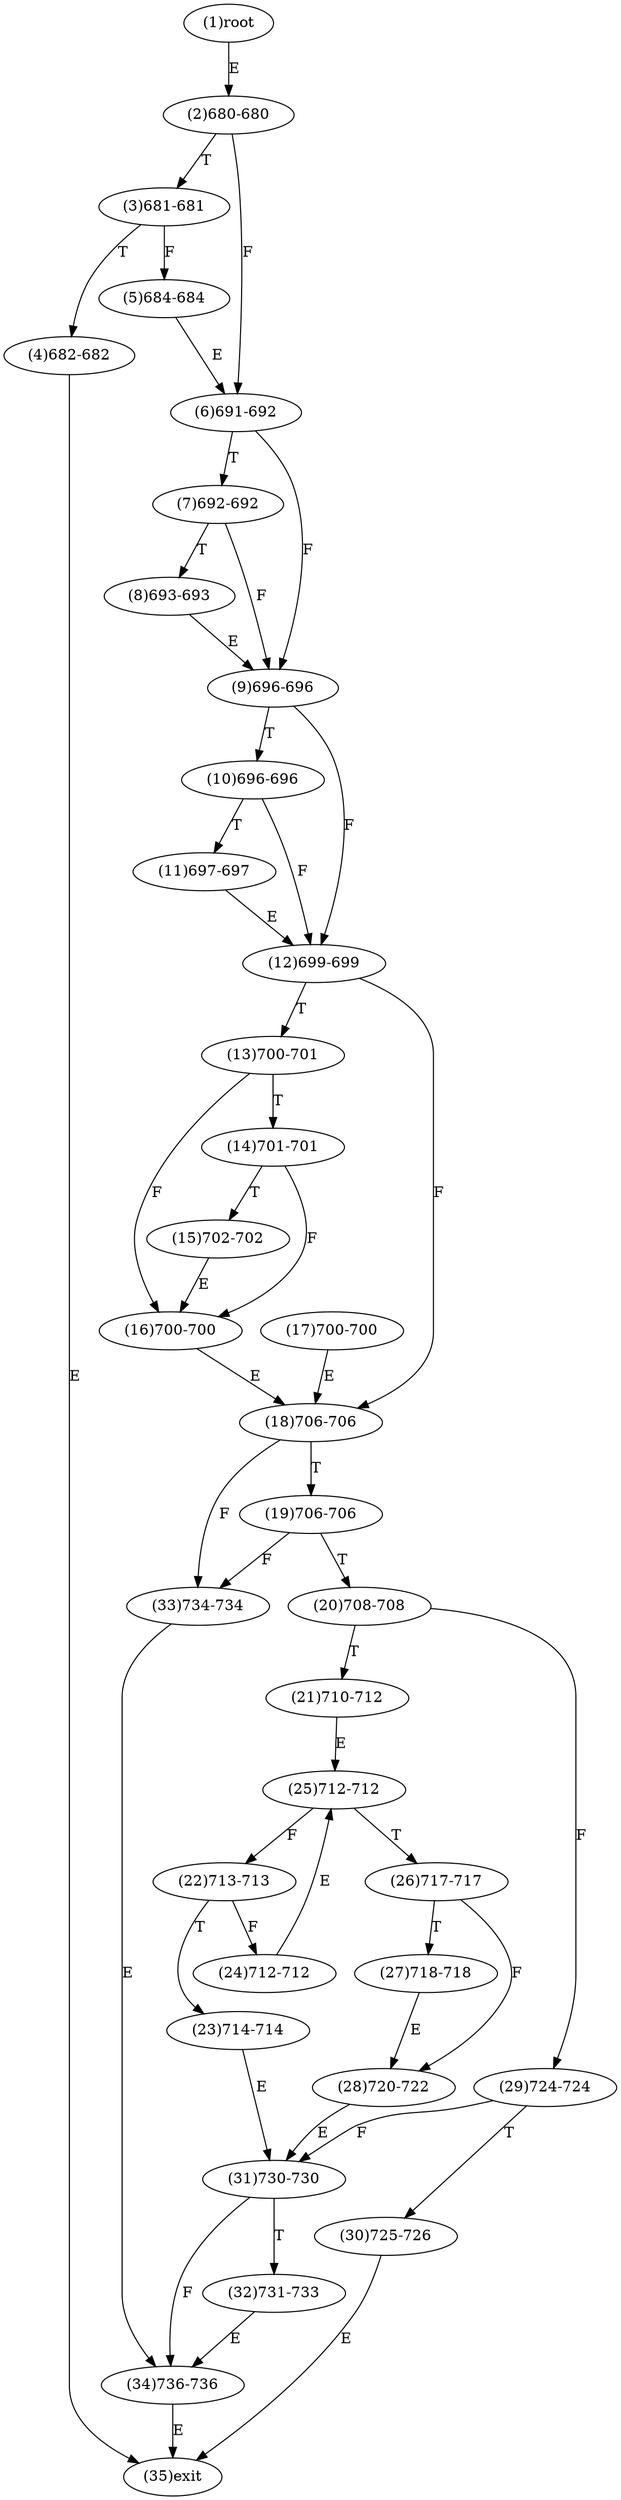 digraph "" { 
1[ label="(1)root"];
2[ label="(2)680-680"];
3[ label="(3)681-681"];
4[ label="(4)682-682"];
5[ label="(5)684-684"];
6[ label="(6)691-692"];
7[ label="(7)692-692"];
8[ label="(8)693-693"];
9[ label="(9)696-696"];
10[ label="(10)696-696"];
11[ label="(11)697-697"];
12[ label="(12)699-699"];
13[ label="(13)700-701"];
14[ label="(14)701-701"];
15[ label="(15)702-702"];
17[ label="(17)700-700"];
16[ label="(16)700-700"];
19[ label="(19)706-706"];
18[ label="(18)706-706"];
21[ label="(21)710-712"];
20[ label="(20)708-708"];
23[ label="(23)714-714"];
22[ label="(22)713-713"];
25[ label="(25)712-712"];
24[ label="(24)712-712"];
27[ label="(27)718-718"];
26[ label="(26)717-717"];
29[ label="(29)724-724"];
28[ label="(28)720-722"];
31[ label="(31)730-730"];
30[ label="(30)725-726"];
34[ label="(34)736-736"];
35[ label="(35)exit"];
32[ label="(32)731-733"];
33[ label="(33)734-734"];
1->2[ label="E"];
2->6[ label="F"];
2->3[ label="T"];
3->5[ label="F"];
3->4[ label="T"];
4->35[ label="E"];
5->6[ label="E"];
6->9[ label="F"];
6->7[ label="T"];
7->9[ label="F"];
7->8[ label="T"];
8->9[ label="E"];
9->12[ label="F"];
9->10[ label="T"];
10->12[ label="F"];
10->11[ label="T"];
11->12[ label="E"];
12->18[ label="F"];
12->13[ label="T"];
13->16[ label="F"];
13->14[ label="T"];
14->16[ label="F"];
14->15[ label="T"];
15->16[ label="E"];
16->18[ label="E"];
17->18[ label="E"];
18->33[ label="F"];
18->19[ label="T"];
19->33[ label="F"];
19->20[ label="T"];
20->29[ label="F"];
20->21[ label="T"];
21->25[ label="E"];
22->24[ label="F"];
22->23[ label="T"];
23->31[ label="E"];
24->25[ label="E"];
25->22[ label="F"];
25->26[ label="T"];
26->28[ label="F"];
26->27[ label="T"];
27->28[ label="E"];
28->31[ label="E"];
29->31[ label="F"];
29->30[ label="T"];
30->35[ label="E"];
31->34[ label="F"];
31->32[ label="T"];
32->34[ label="E"];
33->34[ label="E"];
34->35[ label="E"];
}